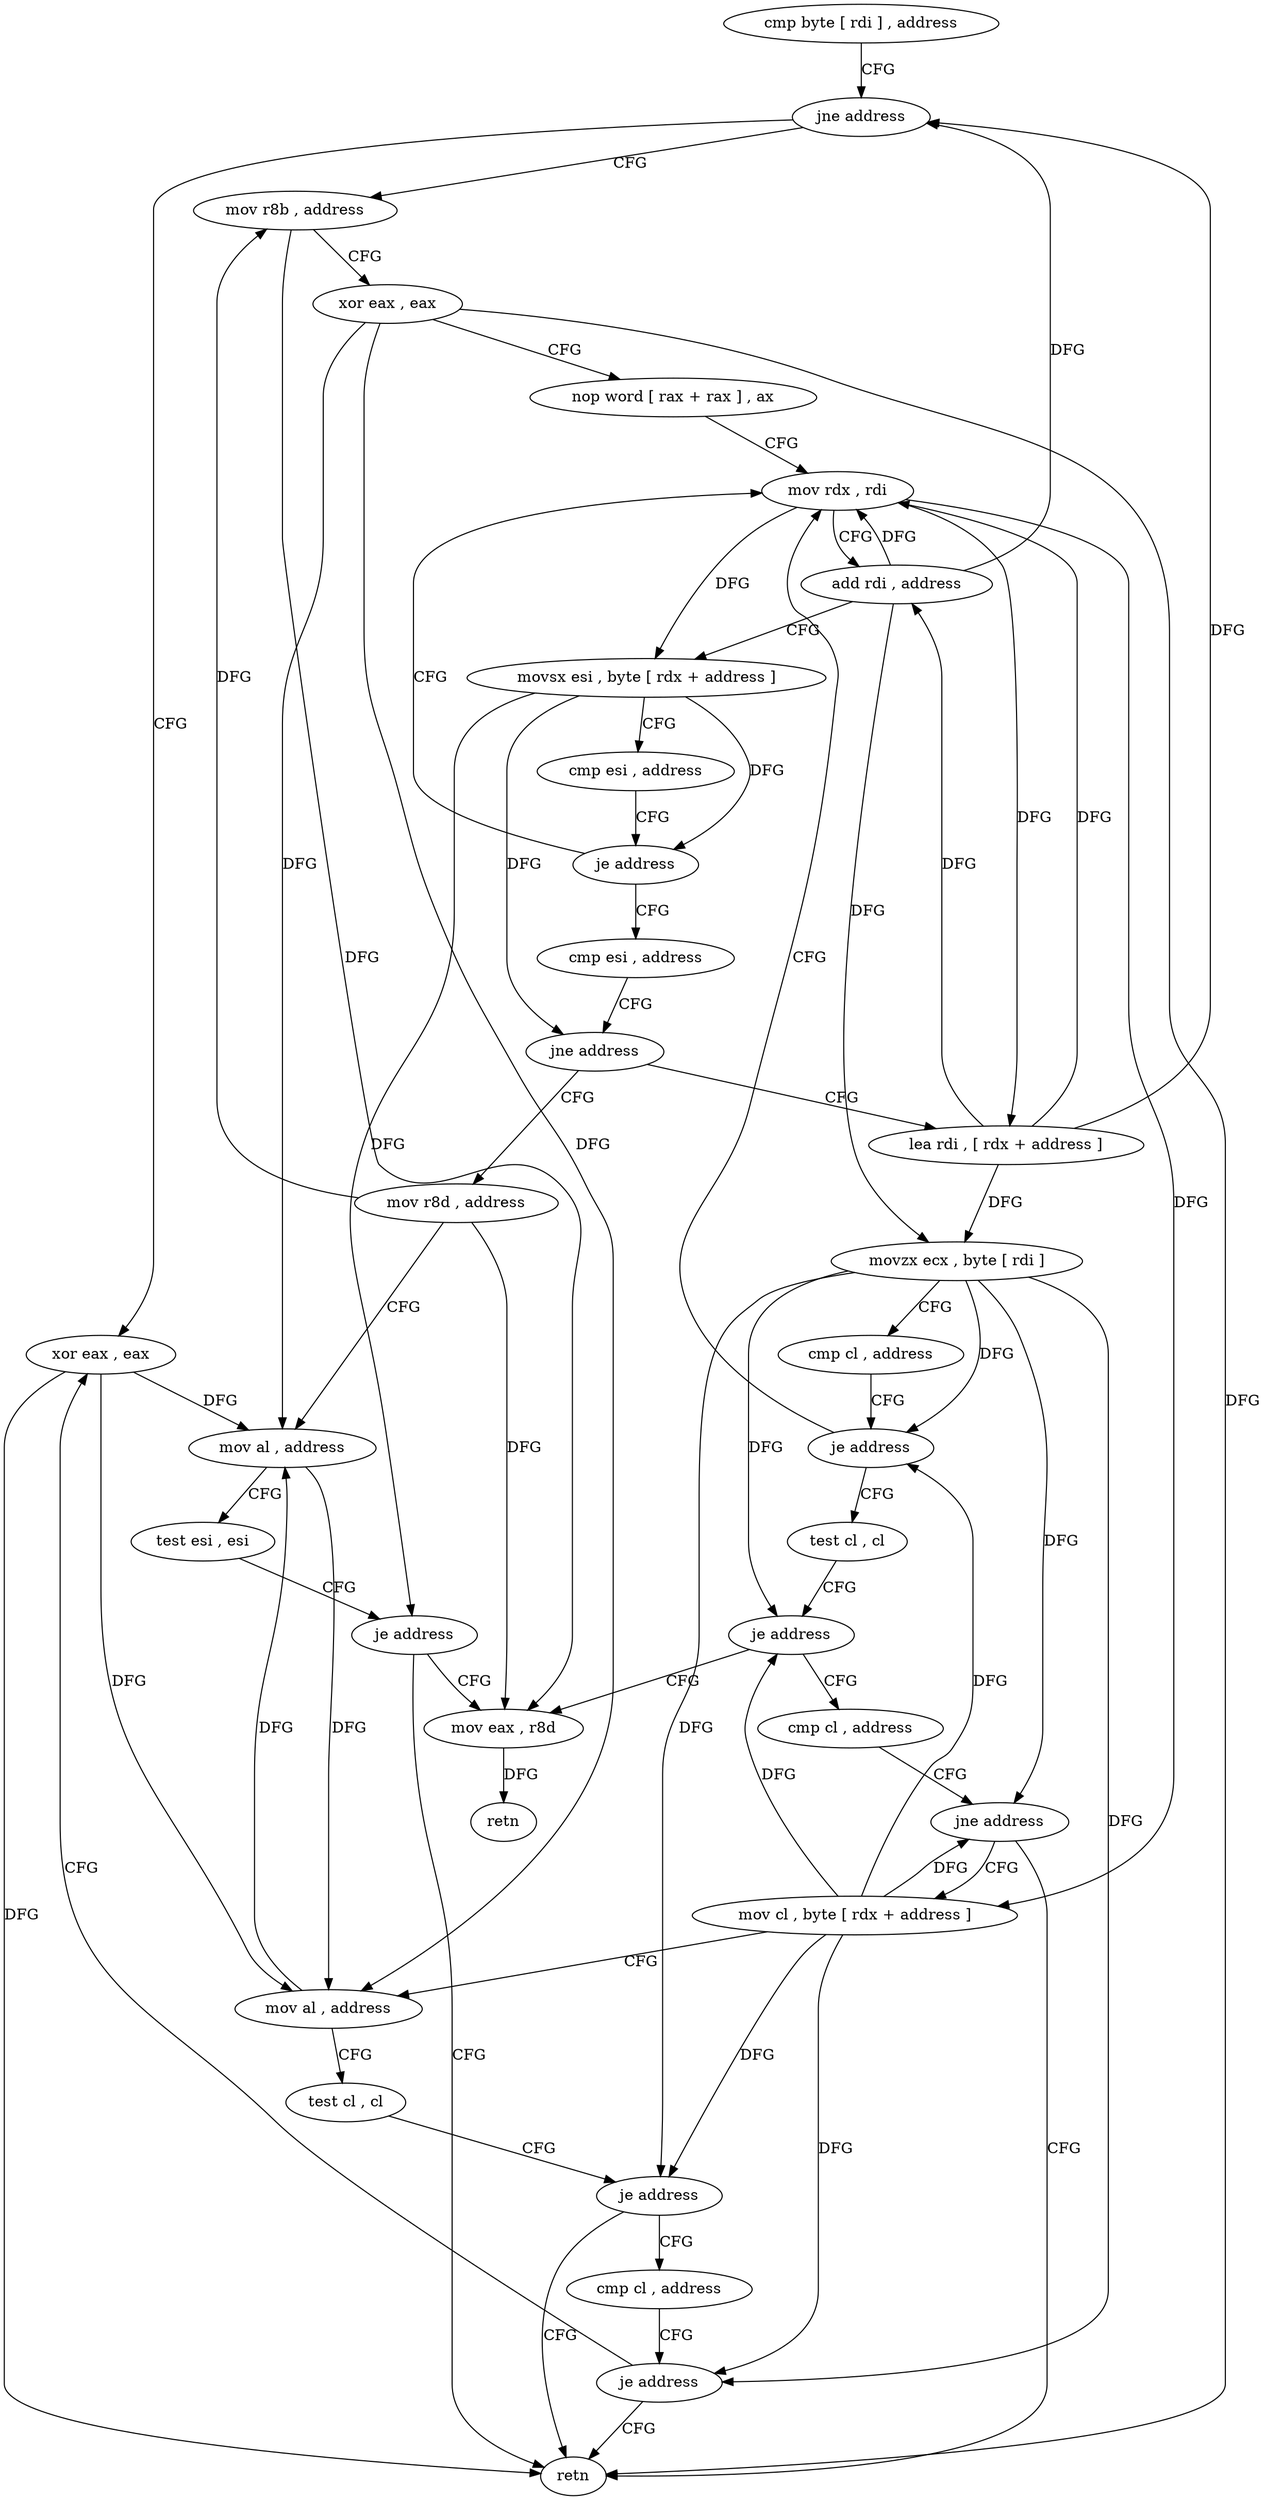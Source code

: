 digraph "func" {
"4236144" [label = "cmp byte [ rdi ] , address" ]
"4236147" [label = "jne address" ]
"4236216" [label = "xor eax , eax" ]
"4236149" [label = "mov r8b , address" ]
"4236218" [label = "retn" ]
"4236152" [label = "xor eax , eax" ]
"4236154" [label = "nop word [ rax + rax ] , ax" ]
"4236160" [label = "mov rdx , rdi" ]
"4236163" [label = "add rdi , address" ]
"4236167" [label = "movsx esi , byte [ rdx + address ]" ]
"4236171" [label = "cmp esi , address" ]
"4236174" [label = "je address" ]
"4236176" [label = "cmp esi , address" ]
"4236179" [label = "jne address" ]
"4236219" [label = "mov r8d , address" ]
"4236181" [label = "lea rdi , [ rdx + address ]" ]
"4236225" [label = "mov al , address" ]
"4236227" [label = "test esi , esi" ]
"4236229" [label = "je address" ]
"4236231" [label = "mov eax , r8d" ]
"4236185" [label = "movzx ecx , byte [ rdi ]" ]
"4236188" [label = "cmp cl , address" ]
"4236191" [label = "je address" ]
"4236193" [label = "test cl , cl" ]
"4236234" [label = "retn" ]
"4236195" [label = "je address" ]
"4236197" [label = "cmp cl , address" ]
"4236200" [label = "jne address" ]
"4236202" [label = "mov cl , byte [ rdx + address ]" ]
"4236205" [label = "mov al , address" ]
"4236207" [label = "test cl , cl" ]
"4236209" [label = "je address" ]
"4236211" [label = "cmp cl , address" ]
"4236214" [label = "je address" ]
"4236144" -> "4236147" [ label = "CFG" ]
"4236147" -> "4236216" [ label = "CFG" ]
"4236147" -> "4236149" [ label = "CFG" ]
"4236216" -> "4236218" [ label = "DFG" ]
"4236216" -> "4236225" [ label = "DFG" ]
"4236216" -> "4236205" [ label = "DFG" ]
"4236149" -> "4236152" [ label = "CFG" ]
"4236149" -> "4236231" [ label = "DFG" ]
"4236152" -> "4236154" [ label = "CFG" ]
"4236152" -> "4236218" [ label = "DFG" ]
"4236152" -> "4236225" [ label = "DFG" ]
"4236152" -> "4236205" [ label = "DFG" ]
"4236154" -> "4236160" [ label = "CFG" ]
"4236160" -> "4236163" [ label = "CFG" ]
"4236160" -> "4236167" [ label = "DFG" ]
"4236160" -> "4236181" [ label = "DFG" ]
"4236160" -> "4236202" [ label = "DFG" ]
"4236163" -> "4236167" [ label = "CFG" ]
"4236163" -> "4236147" [ label = "DFG" ]
"4236163" -> "4236160" [ label = "DFG" ]
"4236163" -> "4236185" [ label = "DFG" ]
"4236167" -> "4236171" [ label = "CFG" ]
"4236167" -> "4236174" [ label = "DFG" ]
"4236167" -> "4236179" [ label = "DFG" ]
"4236167" -> "4236229" [ label = "DFG" ]
"4236171" -> "4236174" [ label = "CFG" ]
"4236174" -> "4236160" [ label = "CFG" ]
"4236174" -> "4236176" [ label = "CFG" ]
"4236176" -> "4236179" [ label = "CFG" ]
"4236179" -> "4236219" [ label = "CFG" ]
"4236179" -> "4236181" [ label = "CFG" ]
"4236219" -> "4236225" [ label = "CFG" ]
"4236219" -> "4236149" [ label = "DFG" ]
"4236219" -> "4236231" [ label = "DFG" ]
"4236181" -> "4236185" [ label = "DFG" ]
"4236181" -> "4236147" [ label = "DFG" ]
"4236181" -> "4236160" [ label = "DFG" ]
"4236181" -> "4236163" [ label = "DFG" ]
"4236225" -> "4236227" [ label = "CFG" ]
"4236225" -> "4236205" [ label = "DFG" ]
"4236227" -> "4236229" [ label = "CFG" ]
"4236229" -> "4236218" [ label = "CFG" ]
"4236229" -> "4236231" [ label = "CFG" ]
"4236231" -> "4236234" [ label = "DFG" ]
"4236185" -> "4236188" [ label = "CFG" ]
"4236185" -> "4236191" [ label = "DFG" ]
"4236185" -> "4236195" [ label = "DFG" ]
"4236185" -> "4236200" [ label = "DFG" ]
"4236185" -> "4236209" [ label = "DFG" ]
"4236185" -> "4236214" [ label = "DFG" ]
"4236188" -> "4236191" [ label = "CFG" ]
"4236191" -> "4236160" [ label = "CFG" ]
"4236191" -> "4236193" [ label = "CFG" ]
"4236193" -> "4236195" [ label = "CFG" ]
"4236195" -> "4236231" [ label = "CFG" ]
"4236195" -> "4236197" [ label = "CFG" ]
"4236197" -> "4236200" [ label = "CFG" ]
"4236200" -> "4236218" [ label = "CFG" ]
"4236200" -> "4236202" [ label = "CFG" ]
"4236202" -> "4236205" [ label = "CFG" ]
"4236202" -> "4236191" [ label = "DFG" ]
"4236202" -> "4236195" [ label = "DFG" ]
"4236202" -> "4236200" [ label = "DFG" ]
"4236202" -> "4236209" [ label = "DFG" ]
"4236202" -> "4236214" [ label = "DFG" ]
"4236205" -> "4236207" [ label = "CFG" ]
"4236205" -> "4236225" [ label = "DFG" ]
"4236207" -> "4236209" [ label = "CFG" ]
"4236209" -> "4236218" [ label = "CFG" ]
"4236209" -> "4236211" [ label = "CFG" ]
"4236211" -> "4236214" [ label = "CFG" ]
"4236214" -> "4236218" [ label = "CFG" ]
"4236214" -> "4236216" [ label = "CFG" ]
}
